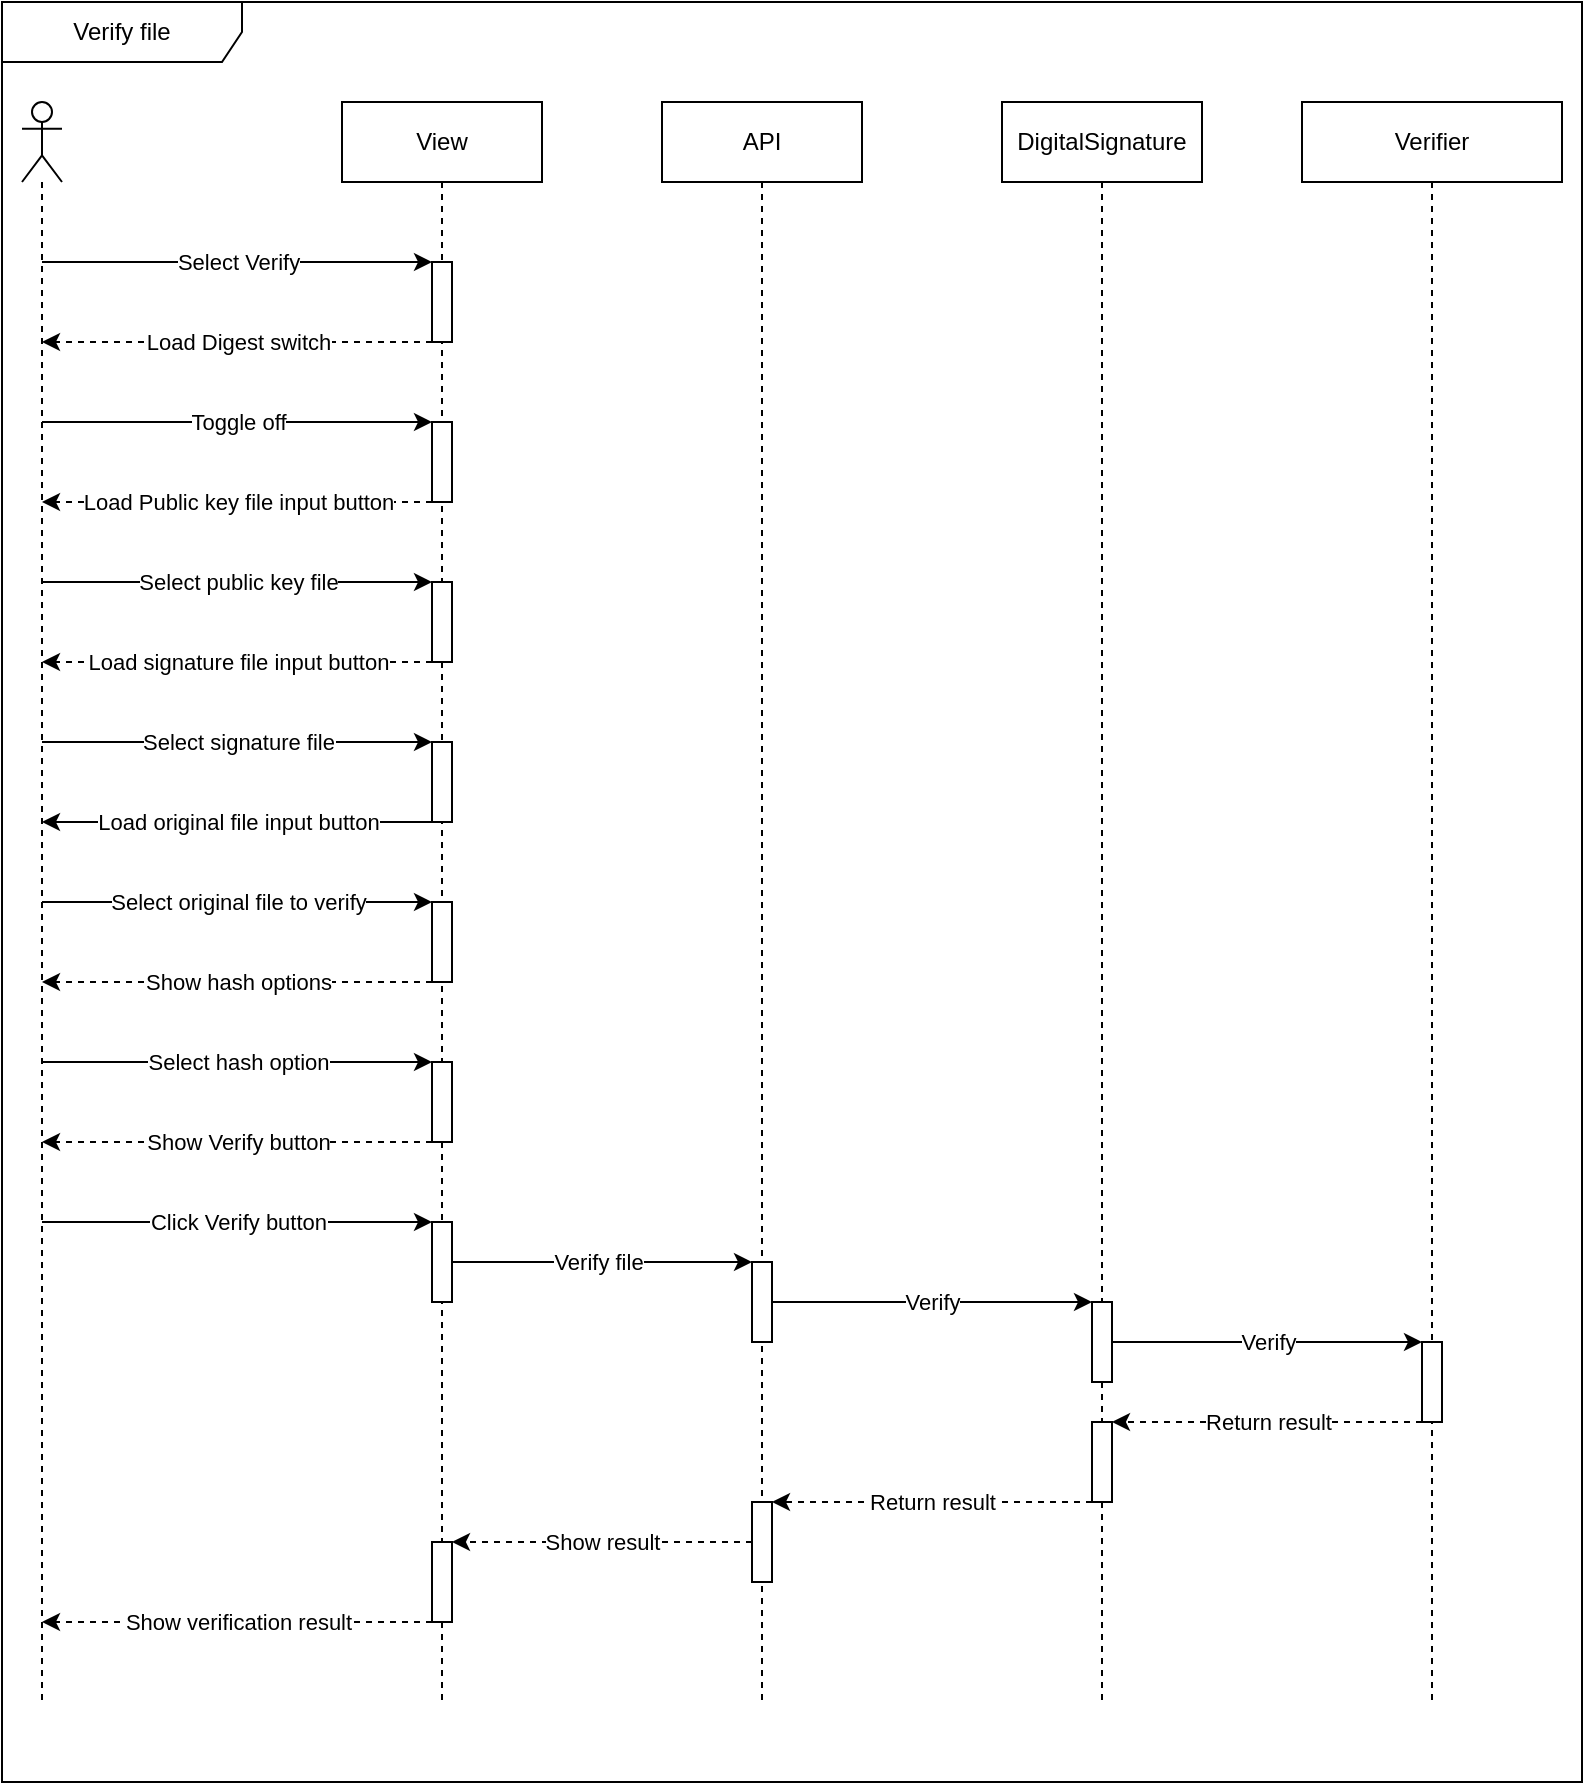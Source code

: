 <mxfile>
    <diagram id="VOi-FXzbOMUrjXuXLB-6" name="Verify file">
        <mxGraphModel dx="146" dy="76" grid="1" gridSize="10" guides="1" tooltips="1" connect="1" arrows="1" fold="1" page="1" pageScale="1" pageWidth="827" pageHeight="1169" math="0" shadow="0">
            <root>
                <mxCell id="0"/>
                <mxCell id="1" parent="0"/>
                <mxCell id="OJ88ohEjdcruAPQ5jSGO-1" value="Verify file" style="shape=umlFrame;whiteSpace=wrap;html=1;width=120;height=30;" vertex="1" parent="1">
                    <mxGeometry x="20" y="30" width="790" height="890" as="geometry"/>
                </mxCell>
                <mxCell id="OJ88ohEjdcruAPQ5jSGO-2" value="Select Verify" style="edgeStyle=none;html=1;" edge="1" parent="1" source="OJ88ohEjdcruAPQ5jSGO-9" target="OJ88ohEjdcruAPQ5jSGO-25">
                    <mxGeometry relative="1" as="geometry">
                        <mxPoint x="330" y="160" as="targetPoint"/>
                        <Array as="points">
                            <mxPoint x="160" y="160"/>
                        </Array>
                    </mxGeometry>
                </mxCell>
                <mxCell id="OJ88ohEjdcruAPQ5jSGO-3" value="Toggle off" style="edgeStyle=none;html=1;" edge="1" parent="1" source="OJ88ohEjdcruAPQ5jSGO-9" target="OJ88ohEjdcruAPQ5jSGO-22">
                    <mxGeometry relative="1" as="geometry">
                        <Array as="points">
                            <mxPoint x="160" y="240"/>
                        </Array>
                    </mxGeometry>
                </mxCell>
                <mxCell id="OJ88ohEjdcruAPQ5jSGO-4" value="Select public key file" style="edgeStyle=none;html=1;" edge="1" parent="1" source="OJ88ohEjdcruAPQ5jSGO-9" target="OJ88ohEjdcruAPQ5jSGO-23">
                    <mxGeometry relative="1" as="geometry">
                        <Array as="points">
                            <mxPoint x="160" y="320"/>
                        </Array>
                    </mxGeometry>
                </mxCell>
                <mxCell id="OJ88ohEjdcruAPQ5jSGO-5" value="Click Verify&amp;nbsp;button" style="edgeStyle=none;html=1;" edge="1" parent="1" source="OJ88ohEjdcruAPQ5jSGO-9" target="OJ88ohEjdcruAPQ5jSGO-24">
                    <mxGeometry relative="1" as="geometry">
                        <Array as="points"/>
                    </mxGeometry>
                </mxCell>
                <mxCell id="OJ88ohEjdcruAPQ5jSGO-7" value="Select signature file" style="edgeStyle=none;html=1;" edge="1" parent="1" source="OJ88ohEjdcruAPQ5jSGO-9" target="OJ88ohEjdcruAPQ5jSGO-41">
                    <mxGeometry relative="1" as="geometry">
                        <Array as="points">
                            <mxPoint x="140" y="400"/>
                        </Array>
                    </mxGeometry>
                </mxCell>
                <mxCell id="OJ88ohEjdcruAPQ5jSGO-8" value="Select original file to verify" style="edgeStyle=none;html=1;" edge="1" parent="1" source="OJ88ohEjdcruAPQ5jSGO-9" target="OJ88ohEjdcruAPQ5jSGO-43">
                    <mxGeometry relative="1" as="geometry">
                        <Array as="points">
                            <mxPoint x="140" y="480"/>
                        </Array>
                    </mxGeometry>
                </mxCell>
                <mxCell id="OJ88ohEjdcruAPQ5jSGO-48" value="Select hash option" style="edgeStyle=none;html=1;" edge="1" parent="1" source="OJ88ohEjdcruAPQ5jSGO-9" target="OJ88ohEjdcruAPQ5jSGO-47">
                    <mxGeometry relative="1" as="geometry"/>
                </mxCell>
                <mxCell id="OJ88ohEjdcruAPQ5jSGO-9" value="" style="shape=umlLifeline;participant=umlActor;perimeter=lifelinePerimeter;whiteSpace=wrap;html=1;container=1;collapsible=0;recursiveResize=0;verticalAlign=top;spacingTop=36;outlineConnect=0;" vertex="1" parent="1">
                    <mxGeometry x="30" y="80" width="20" height="800" as="geometry"/>
                </mxCell>
                <mxCell id="OJ88ohEjdcruAPQ5jSGO-10" value="Load Digest switch" style="edgeStyle=none;html=1;dashed=1;" edge="1" parent="1" source="OJ88ohEjdcruAPQ5jSGO-25" target="OJ88ohEjdcruAPQ5jSGO-9">
                    <mxGeometry relative="1" as="geometry">
                        <Array as="points">
                            <mxPoint x="150" y="200"/>
                        </Array>
                    </mxGeometry>
                </mxCell>
                <mxCell id="OJ88ohEjdcruAPQ5jSGO-11" value="Load Public key file input button" style="edgeStyle=none;html=1;dashed=1;" edge="1" parent="1" source="OJ88ohEjdcruAPQ5jSGO-22" target="OJ88ohEjdcruAPQ5jSGO-9">
                    <mxGeometry relative="1" as="geometry">
                        <Array as="points">
                            <mxPoint x="160" y="280"/>
                        </Array>
                    </mxGeometry>
                </mxCell>
                <mxCell id="OJ88ohEjdcruAPQ5jSGO-12" value="Load signature file input button" style="edgeStyle=none;html=1;dashed=1;" edge="1" parent="1" source="OJ88ohEjdcruAPQ5jSGO-23" target="OJ88ohEjdcruAPQ5jSGO-9">
                    <mxGeometry relative="1" as="geometry">
                        <Array as="points">
                            <mxPoint x="160" y="360"/>
                        </Array>
                    </mxGeometry>
                </mxCell>
                <mxCell id="OJ88ohEjdcruAPQ5jSGO-13" value="Verify file" style="edgeStyle=none;html=1;" edge="1" parent="1" source="OJ88ohEjdcruAPQ5jSGO-21" target="OJ88ohEjdcruAPQ5jSGO-29">
                    <mxGeometry relative="1" as="geometry">
                        <Array as="points"/>
                    </mxGeometry>
                </mxCell>
                <mxCell id="OJ88ohEjdcruAPQ5jSGO-14" value="Verify" style="edgeStyle=none;html=1;" edge="1" parent="1" source="OJ88ohEjdcruAPQ5jSGO-29" target="OJ88ohEjdcruAPQ5jSGO-34">
                    <mxGeometry relative="1" as="geometry">
                        <mxPoint x="510" y="325" as="targetPoint"/>
                        <Array as="points"/>
                    </mxGeometry>
                </mxCell>
                <mxCell id="OJ88ohEjdcruAPQ5jSGO-15" value="Verify" style="edgeStyle=none;html=1;" edge="1" parent="1" source="OJ88ohEjdcruAPQ5jSGO-34" target="OJ88ohEjdcruAPQ5jSGO-37">
                    <mxGeometry relative="1" as="geometry"/>
                </mxCell>
                <mxCell id="OJ88ohEjdcruAPQ5jSGO-16" value="Return result" style="edgeStyle=none;html=1;dashed=1;" edge="1" parent="1" source="OJ88ohEjdcruAPQ5jSGO-37" target="OJ88ohEjdcruAPQ5jSGO-35">
                    <mxGeometry relative="1" as="geometry">
                        <Array as="points"/>
                    </mxGeometry>
                </mxCell>
                <mxCell id="OJ88ohEjdcruAPQ5jSGO-17" value="Return result" style="edgeStyle=none;html=1;dashed=1;" edge="1" parent="1" source="OJ88ohEjdcruAPQ5jSGO-35" target="OJ88ohEjdcruAPQ5jSGO-30">
                    <mxGeometry relative="1" as="geometry"/>
                </mxCell>
                <mxCell id="OJ88ohEjdcruAPQ5jSGO-18" value="Show result" style="edgeStyle=none;html=1;dashed=1;" edge="1" parent="1" source="OJ88ohEjdcruAPQ5jSGO-30" target="OJ88ohEjdcruAPQ5jSGO-26">
                    <mxGeometry relative="1" as="geometry"/>
                </mxCell>
                <mxCell id="OJ88ohEjdcruAPQ5jSGO-19" value="Show verification result" style="edgeStyle=none;html=1;dashed=1;" edge="1" parent="1" source="OJ88ohEjdcruAPQ5jSGO-26" target="OJ88ohEjdcruAPQ5jSGO-9">
                    <mxGeometry relative="1" as="geometry">
                        <Array as="points">
                            <mxPoint x="130" y="840"/>
                        </Array>
                    </mxGeometry>
                </mxCell>
                <mxCell id="OJ88ohEjdcruAPQ5jSGO-21" value="View" style="shape=umlLifeline;perimeter=lifelinePerimeter;whiteSpace=wrap;html=1;container=1;collapsible=0;recursiveResize=0;outlineConnect=0;fillColor=none;" vertex="1" parent="1">
                    <mxGeometry x="190" y="80" width="100" height="800" as="geometry"/>
                </mxCell>
                <mxCell id="OJ88ohEjdcruAPQ5jSGO-22" value="" style="html=1;points=[];perimeter=orthogonalPerimeter;" vertex="1" parent="1">
                    <mxGeometry x="235" y="240" width="10" height="40" as="geometry"/>
                </mxCell>
                <mxCell id="OJ88ohEjdcruAPQ5jSGO-23" value="" style="html=1;points=[];perimeter=orthogonalPerimeter;" vertex="1" parent="1">
                    <mxGeometry x="235" y="320" width="10" height="40" as="geometry"/>
                </mxCell>
                <mxCell id="OJ88ohEjdcruAPQ5jSGO-24" value="" style="html=1;points=[];perimeter=orthogonalPerimeter;" vertex="1" parent="1">
                    <mxGeometry x="235" y="640" width="10" height="40" as="geometry"/>
                </mxCell>
                <mxCell id="OJ88ohEjdcruAPQ5jSGO-25" value="" style="html=1;points=[];perimeter=orthogonalPerimeter;" vertex="1" parent="1">
                    <mxGeometry x="235" y="160" width="10" height="40" as="geometry"/>
                </mxCell>
                <mxCell id="OJ88ohEjdcruAPQ5jSGO-26" value="" style="html=1;points=[];perimeter=orthogonalPerimeter;" vertex="1" parent="1">
                    <mxGeometry x="235" y="800" width="10" height="40" as="geometry"/>
                </mxCell>
                <mxCell id="OJ88ohEjdcruAPQ5jSGO-28" value="API" style="shape=umlLifeline;perimeter=lifelinePerimeter;whiteSpace=wrap;html=1;container=1;collapsible=0;recursiveResize=0;outlineConnect=0;fillColor=none;" vertex="1" parent="1">
                    <mxGeometry x="350" y="80" width="100" height="800" as="geometry"/>
                </mxCell>
                <mxCell id="OJ88ohEjdcruAPQ5jSGO-29" value="" style="html=1;points=[];perimeter=orthogonalPerimeter;" vertex="1" parent="1">
                    <mxGeometry x="395" y="660" width="10" height="40" as="geometry"/>
                </mxCell>
                <mxCell id="OJ88ohEjdcruAPQ5jSGO-30" value="" style="html=1;points=[];perimeter=orthogonalPerimeter;" vertex="1" parent="1">
                    <mxGeometry x="395" y="780" width="10" height="40" as="geometry"/>
                </mxCell>
                <mxCell id="OJ88ohEjdcruAPQ5jSGO-33" value="DigitalSignature" style="shape=umlLifeline;perimeter=lifelinePerimeter;whiteSpace=wrap;html=1;container=1;collapsible=0;recursiveResize=0;outlineConnect=0;fillColor=none;" vertex="1" parent="1">
                    <mxGeometry x="520" y="80" width="100" height="800" as="geometry"/>
                </mxCell>
                <mxCell id="OJ88ohEjdcruAPQ5jSGO-34" value="" style="html=1;points=[];perimeter=orthogonalPerimeter;" vertex="1" parent="1">
                    <mxGeometry x="565" y="680" width="10" height="40" as="geometry"/>
                </mxCell>
                <mxCell id="OJ88ohEjdcruAPQ5jSGO-35" value="" style="html=1;points=[];perimeter=orthogonalPerimeter;" vertex="1" parent="1">
                    <mxGeometry x="565" y="740" width="10" height="40" as="geometry"/>
                </mxCell>
                <mxCell id="OJ88ohEjdcruAPQ5jSGO-36" value="Verifier" style="shape=umlLifeline;perimeter=lifelinePerimeter;whiteSpace=wrap;html=1;container=1;collapsible=0;recursiveResize=0;outlineConnect=0;fillColor=none;" vertex="1" parent="1">
                    <mxGeometry x="670" y="80" width="130" height="800" as="geometry"/>
                </mxCell>
                <mxCell id="OJ88ohEjdcruAPQ5jSGO-37" value="" style="html=1;points=[];perimeter=orthogonalPerimeter;" vertex="1" parent="1">
                    <mxGeometry x="730" y="700" width="10" height="40" as="geometry"/>
                </mxCell>
                <mxCell id="OJ88ohEjdcruAPQ5jSGO-40" value="Load original file input button" style="edgeStyle=none;html=1;" edge="1" parent="1" source="OJ88ohEjdcruAPQ5jSGO-41" target="OJ88ohEjdcruAPQ5jSGO-9">
                    <mxGeometry relative="1" as="geometry">
                        <Array as="points">
                            <mxPoint x="140" y="440"/>
                        </Array>
                    </mxGeometry>
                </mxCell>
                <mxCell id="OJ88ohEjdcruAPQ5jSGO-41" value="" style="html=1;points=[];perimeter=orthogonalPerimeter;" vertex="1" parent="1">
                    <mxGeometry x="235" y="400" width="10" height="40" as="geometry"/>
                </mxCell>
                <mxCell id="OJ88ohEjdcruAPQ5jSGO-42" value="Show hash options" style="edgeStyle=none;html=1;dashed=1;" edge="1" parent="1" source="OJ88ohEjdcruAPQ5jSGO-43" target="OJ88ohEjdcruAPQ5jSGO-9">
                    <mxGeometry relative="1" as="geometry">
                        <Array as="points">
                            <mxPoint x="140" y="520"/>
                        </Array>
                    </mxGeometry>
                </mxCell>
                <mxCell id="OJ88ohEjdcruAPQ5jSGO-43" value="" style="html=1;points=[];perimeter=orthogonalPerimeter;" vertex="1" parent="1">
                    <mxGeometry x="235" y="480" width="10" height="40" as="geometry"/>
                </mxCell>
                <mxCell id="OJ88ohEjdcruAPQ5jSGO-49" value="Show Verify button" style="edgeStyle=none;html=1;dashed=1;" edge="1" parent="1" source="OJ88ohEjdcruAPQ5jSGO-47" target="OJ88ohEjdcruAPQ5jSGO-9">
                    <mxGeometry relative="1" as="geometry">
                        <Array as="points">
                            <mxPoint x="140" y="600"/>
                        </Array>
                    </mxGeometry>
                </mxCell>
                <mxCell id="OJ88ohEjdcruAPQ5jSGO-47" value="" style="html=1;points=[];perimeter=orthogonalPerimeter;" vertex="1" parent="1">
                    <mxGeometry x="235" y="560" width="10" height="40" as="geometry"/>
                </mxCell>
            </root>
        </mxGraphModel>
    </diagram>
    <diagram id="CfAq82kOTLm2_3iSzR6y" name="Verify digest">
        <mxGraphModel dx="525" dy="274" grid="1" gridSize="10" guides="1" tooltips="1" connect="1" arrows="1" fold="1" page="1" pageScale="1" pageWidth="827" pageHeight="1169" math="0" shadow="0">
            <root>
                <mxCell id="5q97_TaFnW0Oki6BiTho-0"/>
                <mxCell id="5q97_TaFnW0Oki6BiTho-1" parent="5q97_TaFnW0Oki6BiTho-0"/>
                <mxCell id="_w_B3eHvMZX0bxjRxbYv-0" value="Verify digest" style="shape=umlFrame;whiteSpace=wrap;html=1;width=120;height=30;" vertex="1" parent="5q97_TaFnW0Oki6BiTho-1">
                    <mxGeometry x="20" y="30" width="790" height="890" as="geometry"/>
                </mxCell>
                <mxCell id="_w_B3eHvMZX0bxjRxbYv-1" value="Select Verify" style="edgeStyle=none;html=1;" edge="1" parent="5q97_TaFnW0Oki6BiTho-1" source="_w_B3eHvMZX0bxjRxbYv-8" target="_w_B3eHvMZX0bxjRxbYv-23">
                    <mxGeometry relative="1" as="geometry">
                        <mxPoint x="330" y="160" as="targetPoint"/>
                        <Array as="points">
                            <mxPoint x="160" y="160"/>
                        </Array>
                    </mxGeometry>
                </mxCell>
                <mxCell id="_w_B3eHvMZX0bxjRxbYv-2" value="Toggle on" style="edgeStyle=none;html=1;" edge="1" parent="5q97_TaFnW0Oki6BiTho-1" source="_w_B3eHvMZX0bxjRxbYv-8" target="_w_B3eHvMZX0bxjRxbYv-20">
                    <mxGeometry relative="1" as="geometry">
                        <Array as="points">
                            <mxPoint x="160" y="240"/>
                        </Array>
                    </mxGeometry>
                </mxCell>
                <mxCell id="_w_B3eHvMZX0bxjRxbYv-3" value="Select public key file" style="edgeStyle=none;html=1;" edge="1" parent="5q97_TaFnW0Oki6BiTho-1" source="_w_B3eHvMZX0bxjRxbYv-8" target="_w_B3eHvMZX0bxjRxbYv-21">
                    <mxGeometry relative="1" as="geometry">
                        <Array as="points">
                            <mxPoint x="160" y="320"/>
                        </Array>
                    </mxGeometry>
                </mxCell>
                <mxCell id="_w_B3eHvMZX0bxjRxbYv-4" value="Click Verify&amp;nbsp;button" style="edgeStyle=none;html=1;" edge="1" parent="5q97_TaFnW0Oki6BiTho-1" source="_w_B3eHvMZX0bxjRxbYv-8" target="_w_B3eHvMZX0bxjRxbYv-22">
                    <mxGeometry relative="1" as="geometry">
                        <Array as="points"/>
                    </mxGeometry>
                </mxCell>
                <mxCell id="_w_B3eHvMZX0bxjRxbYv-5" value="Select signature file" style="edgeStyle=none;html=1;" edge="1" parent="5q97_TaFnW0Oki6BiTho-1" source="_w_B3eHvMZX0bxjRxbYv-8" target="_w_B3eHvMZX0bxjRxbYv-34">
                    <mxGeometry relative="1" as="geometry">
                        <Array as="points">
                            <mxPoint x="140" y="400"/>
                        </Array>
                    </mxGeometry>
                </mxCell>
                <mxCell id="_w_B3eHvMZX0bxjRxbYv-6" value="Select digest file to verify" style="edgeStyle=none;html=1;" edge="1" parent="5q97_TaFnW0Oki6BiTho-1" source="_w_B3eHvMZX0bxjRxbYv-8" target="_w_B3eHvMZX0bxjRxbYv-36">
                    <mxGeometry relative="1" as="geometry">
                        <Array as="points">
                            <mxPoint x="140" y="480"/>
                        </Array>
                    </mxGeometry>
                </mxCell>
                <mxCell id="_w_B3eHvMZX0bxjRxbYv-7" value="Select hash option" style="edgeStyle=none;html=1;" edge="1" parent="5q97_TaFnW0Oki6BiTho-1" source="_w_B3eHvMZX0bxjRxbYv-8" target="_w_B3eHvMZX0bxjRxbYv-38">
                    <mxGeometry relative="1" as="geometry"/>
                </mxCell>
                <mxCell id="_w_B3eHvMZX0bxjRxbYv-8" value="" style="shape=umlLifeline;participant=umlActor;perimeter=lifelinePerimeter;whiteSpace=wrap;html=1;container=1;collapsible=0;recursiveResize=0;verticalAlign=top;spacingTop=36;outlineConnect=0;" vertex="1" parent="5q97_TaFnW0Oki6BiTho-1">
                    <mxGeometry x="30" y="80" width="20" height="800" as="geometry"/>
                </mxCell>
                <mxCell id="_w_B3eHvMZX0bxjRxbYv-9" value="Load Digest switch" style="edgeStyle=none;html=1;dashed=1;" edge="1" parent="5q97_TaFnW0Oki6BiTho-1" source="_w_B3eHvMZX0bxjRxbYv-23" target="_w_B3eHvMZX0bxjRxbYv-8">
                    <mxGeometry relative="1" as="geometry">
                        <Array as="points">
                            <mxPoint x="150" y="200"/>
                        </Array>
                    </mxGeometry>
                </mxCell>
                <mxCell id="_w_B3eHvMZX0bxjRxbYv-10" value="Load Public key file input button" style="edgeStyle=none;html=1;dashed=1;" edge="1" parent="5q97_TaFnW0Oki6BiTho-1" source="_w_B3eHvMZX0bxjRxbYv-20" target="_w_B3eHvMZX0bxjRxbYv-8">
                    <mxGeometry relative="1" as="geometry">
                        <Array as="points">
                            <mxPoint x="160" y="280"/>
                        </Array>
                    </mxGeometry>
                </mxCell>
                <mxCell id="_w_B3eHvMZX0bxjRxbYv-11" value="Load signature file input button" style="edgeStyle=none;html=1;dashed=1;" edge="1" parent="5q97_TaFnW0Oki6BiTho-1" source="_w_B3eHvMZX0bxjRxbYv-21" target="_w_B3eHvMZX0bxjRxbYv-8">
                    <mxGeometry relative="1" as="geometry">
                        <Array as="points">
                            <mxPoint x="160" y="360"/>
                        </Array>
                    </mxGeometry>
                </mxCell>
                <mxCell id="_w_B3eHvMZX0bxjRxbYv-12" value="Verify digest" style="edgeStyle=none;html=1;" edge="1" parent="5q97_TaFnW0Oki6BiTho-1" source="_w_B3eHvMZX0bxjRxbYv-19" target="_w_B3eHvMZX0bxjRxbYv-26">
                    <mxGeometry relative="1" as="geometry">
                        <Array as="points"/>
                    </mxGeometry>
                </mxCell>
                <mxCell id="_w_B3eHvMZX0bxjRxbYv-13" value="Verify digest" style="edgeStyle=none;html=1;" edge="1" parent="5q97_TaFnW0Oki6BiTho-1" source="_w_B3eHvMZX0bxjRxbYv-26" target="_w_B3eHvMZX0bxjRxbYv-29">
                    <mxGeometry relative="1" as="geometry">
                        <mxPoint x="510" y="325" as="targetPoint"/>
                        <Array as="points"/>
                    </mxGeometry>
                </mxCell>
                <mxCell id="_w_B3eHvMZX0bxjRxbYv-14" value="Verify digest" style="edgeStyle=none;html=1;" edge="1" parent="5q97_TaFnW0Oki6BiTho-1" source="_w_B3eHvMZX0bxjRxbYv-29" target="_w_B3eHvMZX0bxjRxbYv-32">
                    <mxGeometry relative="1" as="geometry"/>
                </mxCell>
                <mxCell id="_w_B3eHvMZX0bxjRxbYv-15" value="Return result" style="edgeStyle=none;html=1;dashed=1;" edge="1" parent="5q97_TaFnW0Oki6BiTho-1" source="_w_B3eHvMZX0bxjRxbYv-32" target="_w_B3eHvMZX0bxjRxbYv-30">
                    <mxGeometry relative="1" as="geometry">
                        <Array as="points"/>
                    </mxGeometry>
                </mxCell>
                <mxCell id="_w_B3eHvMZX0bxjRxbYv-16" value="Return result" style="edgeStyle=none;html=1;dashed=1;" edge="1" parent="5q97_TaFnW0Oki6BiTho-1" source="_w_B3eHvMZX0bxjRxbYv-30" target="_w_B3eHvMZX0bxjRxbYv-27">
                    <mxGeometry relative="1" as="geometry"/>
                </mxCell>
                <mxCell id="_w_B3eHvMZX0bxjRxbYv-17" value="Show result" style="edgeStyle=none;html=1;dashed=1;" edge="1" parent="5q97_TaFnW0Oki6BiTho-1" source="_w_B3eHvMZX0bxjRxbYv-27" target="_w_B3eHvMZX0bxjRxbYv-24">
                    <mxGeometry relative="1" as="geometry"/>
                </mxCell>
                <mxCell id="_w_B3eHvMZX0bxjRxbYv-18" value="Show verification result" style="edgeStyle=none;html=1;dashed=1;" edge="1" parent="5q97_TaFnW0Oki6BiTho-1" source="_w_B3eHvMZX0bxjRxbYv-24" target="_w_B3eHvMZX0bxjRxbYv-8">
                    <mxGeometry relative="1" as="geometry">
                        <Array as="points">
                            <mxPoint x="130" y="840"/>
                        </Array>
                    </mxGeometry>
                </mxCell>
                <mxCell id="_w_B3eHvMZX0bxjRxbYv-19" value="View" style="shape=umlLifeline;perimeter=lifelinePerimeter;whiteSpace=wrap;html=1;container=1;collapsible=0;recursiveResize=0;outlineConnect=0;fillColor=none;" vertex="1" parent="5q97_TaFnW0Oki6BiTho-1">
                    <mxGeometry x="190" y="80" width="100" height="800" as="geometry"/>
                </mxCell>
                <mxCell id="_w_B3eHvMZX0bxjRxbYv-20" value="" style="html=1;points=[];perimeter=orthogonalPerimeter;" vertex="1" parent="5q97_TaFnW0Oki6BiTho-1">
                    <mxGeometry x="235" y="240" width="10" height="40" as="geometry"/>
                </mxCell>
                <mxCell id="_w_B3eHvMZX0bxjRxbYv-21" value="" style="html=1;points=[];perimeter=orthogonalPerimeter;" vertex="1" parent="5q97_TaFnW0Oki6BiTho-1">
                    <mxGeometry x="235" y="320" width="10" height="40" as="geometry"/>
                </mxCell>
                <mxCell id="_w_B3eHvMZX0bxjRxbYv-22" value="" style="html=1;points=[];perimeter=orthogonalPerimeter;" vertex="1" parent="5q97_TaFnW0Oki6BiTho-1">
                    <mxGeometry x="235" y="640" width="10" height="40" as="geometry"/>
                </mxCell>
                <mxCell id="_w_B3eHvMZX0bxjRxbYv-23" value="" style="html=1;points=[];perimeter=orthogonalPerimeter;" vertex="1" parent="5q97_TaFnW0Oki6BiTho-1">
                    <mxGeometry x="235" y="160" width="10" height="40" as="geometry"/>
                </mxCell>
                <mxCell id="_w_B3eHvMZX0bxjRxbYv-24" value="" style="html=1;points=[];perimeter=orthogonalPerimeter;" vertex="1" parent="5q97_TaFnW0Oki6BiTho-1">
                    <mxGeometry x="235" y="800" width="10" height="40" as="geometry"/>
                </mxCell>
                <mxCell id="_w_B3eHvMZX0bxjRxbYv-25" value="API" style="shape=umlLifeline;perimeter=lifelinePerimeter;whiteSpace=wrap;html=1;container=1;collapsible=0;recursiveResize=0;outlineConnect=0;fillColor=none;" vertex="1" parent="5q97_TaFnW0Oki6BiTho-1">
                    <mxGeometry x="350" y="80" width="100" height="800" as="geometry"/>
                </mxCell>
                <mxCell id="_w_B3eHvMZX0bxjRxbYv-26" value="" style="html=1;points=[];perimeter=orthogonalPerimeter;" vertex="1" parent="5q97_TaFnW0Oki6BiTho-1">
                    <mxGeometry x="395" y="660" width="10" height="40" as="geometry"/>
                </mxCell>
                <mxCell id="_w_B3eHvMZX0bxjRxbYv-27" value="" style="html=1;points=[];perimeter=orthogonalPerimeter;" vertex="1" parent="5q97_TaFnW0Oki6BiTho-1">
                    <mxGeometry x="395" y="780" width="10" height="40" as="geometry"/>
                </mxCell>
                <mxCell id="_w_B3eHvMZX0bxjRxbYv-28" value="DigitalSignature" style="shape=umlLifeline;perimeter=lifelinePerimeter;whiteSpace=wrap;html=1;container=1;collapsible=0;recursiveResize=0;outlineConnect=0;fillColor=none;" vertex="1" parent="5q97_TaFnW0Oki6BiTho-1">
                    <mxGeometry x="520" y="80" width="100" height="800" as="geometry"/>
                </mxCell>
                <mxCell id="_w_B3eHvMZX0bxjRxbYv-29" value="" style="html=1;points=[];perimeter=orthogonalPerimeter;" vertex="1" parent="5q97_TaFnW0Oki6BiTho-1">
                    <mxGeometry x="565" y="680" width="10" height="40" as="geometry"/>
                </mxCell>
                <mxCell id="_w_B3eHvMZX0bxjRxbYv-30" value="" style="html=1;points=[];perimeter=orthogonalPerimeter;" vertex="1" parent="5q97_TaFnW0Oki6BiTho-1">
                    <mxGeometry x="565" y="740" width="10" height="40" as="geometry"/>
                </mxCell>
                <mxCell id="_w_B3eHvMZX0bxjRxbYv-31" value="Verifier" style="shape=umlLifeline;perimeter=lifelinePerimeter;whiteSpace=wrap;html=1;container=1;collapsible=0;recursiveResize=0;outlineConnect=0;fillColor=none;" vertex="1" parent="5q97_TaFnW0Oki6BiTho-1">
                    <mxGeometry x="670" y="80" width="130" height="800" as="geometry"/>
                </mxCell>
                <mxCell id="_w_B3eHvMZX0bxjRxbYv-32" value="" style="html=1;points=[];perimeter=orthogonalPerimeter;" vertex="1" parent="5q97_TaFnW0Oki6BiTho-1">
                    <mxGeometry x="730" y="700" width="10" height="40" as="geometry"/>
                </mxCell>
                <mxCell id="_w_B3eHvMZX0bxjRxbYv-33" value="Load digest file input button" style="edgeStyle=none;html=1;" edge="1" parent="5q97_TaFnW0Oki6BiTho-1" source="_w_B3eHvMZX0bxjRxbYv-34" target="_w_B3eHvMZX0bxjRxbYv-8">
                    <mxGeometry relative="1" as="geometry">
                        <Array as="points">
                            <mxPoint x="140" y="440"/>
                        </Array>
                    </mxGeometry>
                </mxCell>
                <mxCell id="_w_B3eHvMZX0bxjRxbYv-34" value="" style="html=1;points=[];perimeter=orthogonalPerimeter;" vertex="1" parent="5q97_TaFnW0Oki6BiTho-1">
                    <mxGeometry x="235" y="400" width="10" height="40" as="geometry"/>
                </mxCell>
                <mxCell id="_w_B3eHvMZX0bxjRxbYv-35" value="Show hash options" style="edgeStyle=none;html=1;dashed=1;" edge="1" parent="5q97_TaFnW0Oki6BiTho-1" source="_w_B3eHvMZX0bxjRxbYv-36" target="_w_B3eHvMZX0bxjRxbYv-8">
                    <mxGeometry relative="1" as="geometry">
                        <Array as="points">
                            <mxPoint x="140" y="520"/>
                        </Array>
                    </mxGeometry>
                </mxCell>
                <mxCell id="_w_B3eHvMZX0bxjRxbYv-36" value="" style="html=1;points=[];perimeter=orthogonalPerimeter;" vertex="1" parent="5q97_TaFnW0Oki6BiTho-1">
                    <mxGeometry x="235" y="480" width="10" height="40" as="geometry"/>
                </mxCell>
                <mxCell id="_w_B3eHvMZX0bxjRxbYv-37" value="Show Verify button" style="edgeStyle=none;html=1;dashed=1;" edge="1" parent="5q97_TaFnW0Oki6BiTho-1" source="_w_B3eHvMZX0bxjRxbYv-38" target="_w_B3eHvMZX0bxjRxbYv-8">
                    <mxGeometry relative="1" as="geometry">
                        <Array as="points">
                            <mxPoint x="140" y="600"/>
                        </Array>
                    </mxGeometry>
                </mxCell>
                <mxCell id="_w_B3eHvMZX0bxjRxbYv-38" value="" style="html=1;points=[];perimeter=orthogonalPerimeter;" vertex="1" parent="5q97_TaFnW0Oki6BiTho-1">
                    <mxGeometry x="235" y="560" width="10" height="40" as="geometry"/>
                </mxCell>
            </root>
        </mxGraphModel>
    </diagram>
</mxfile>